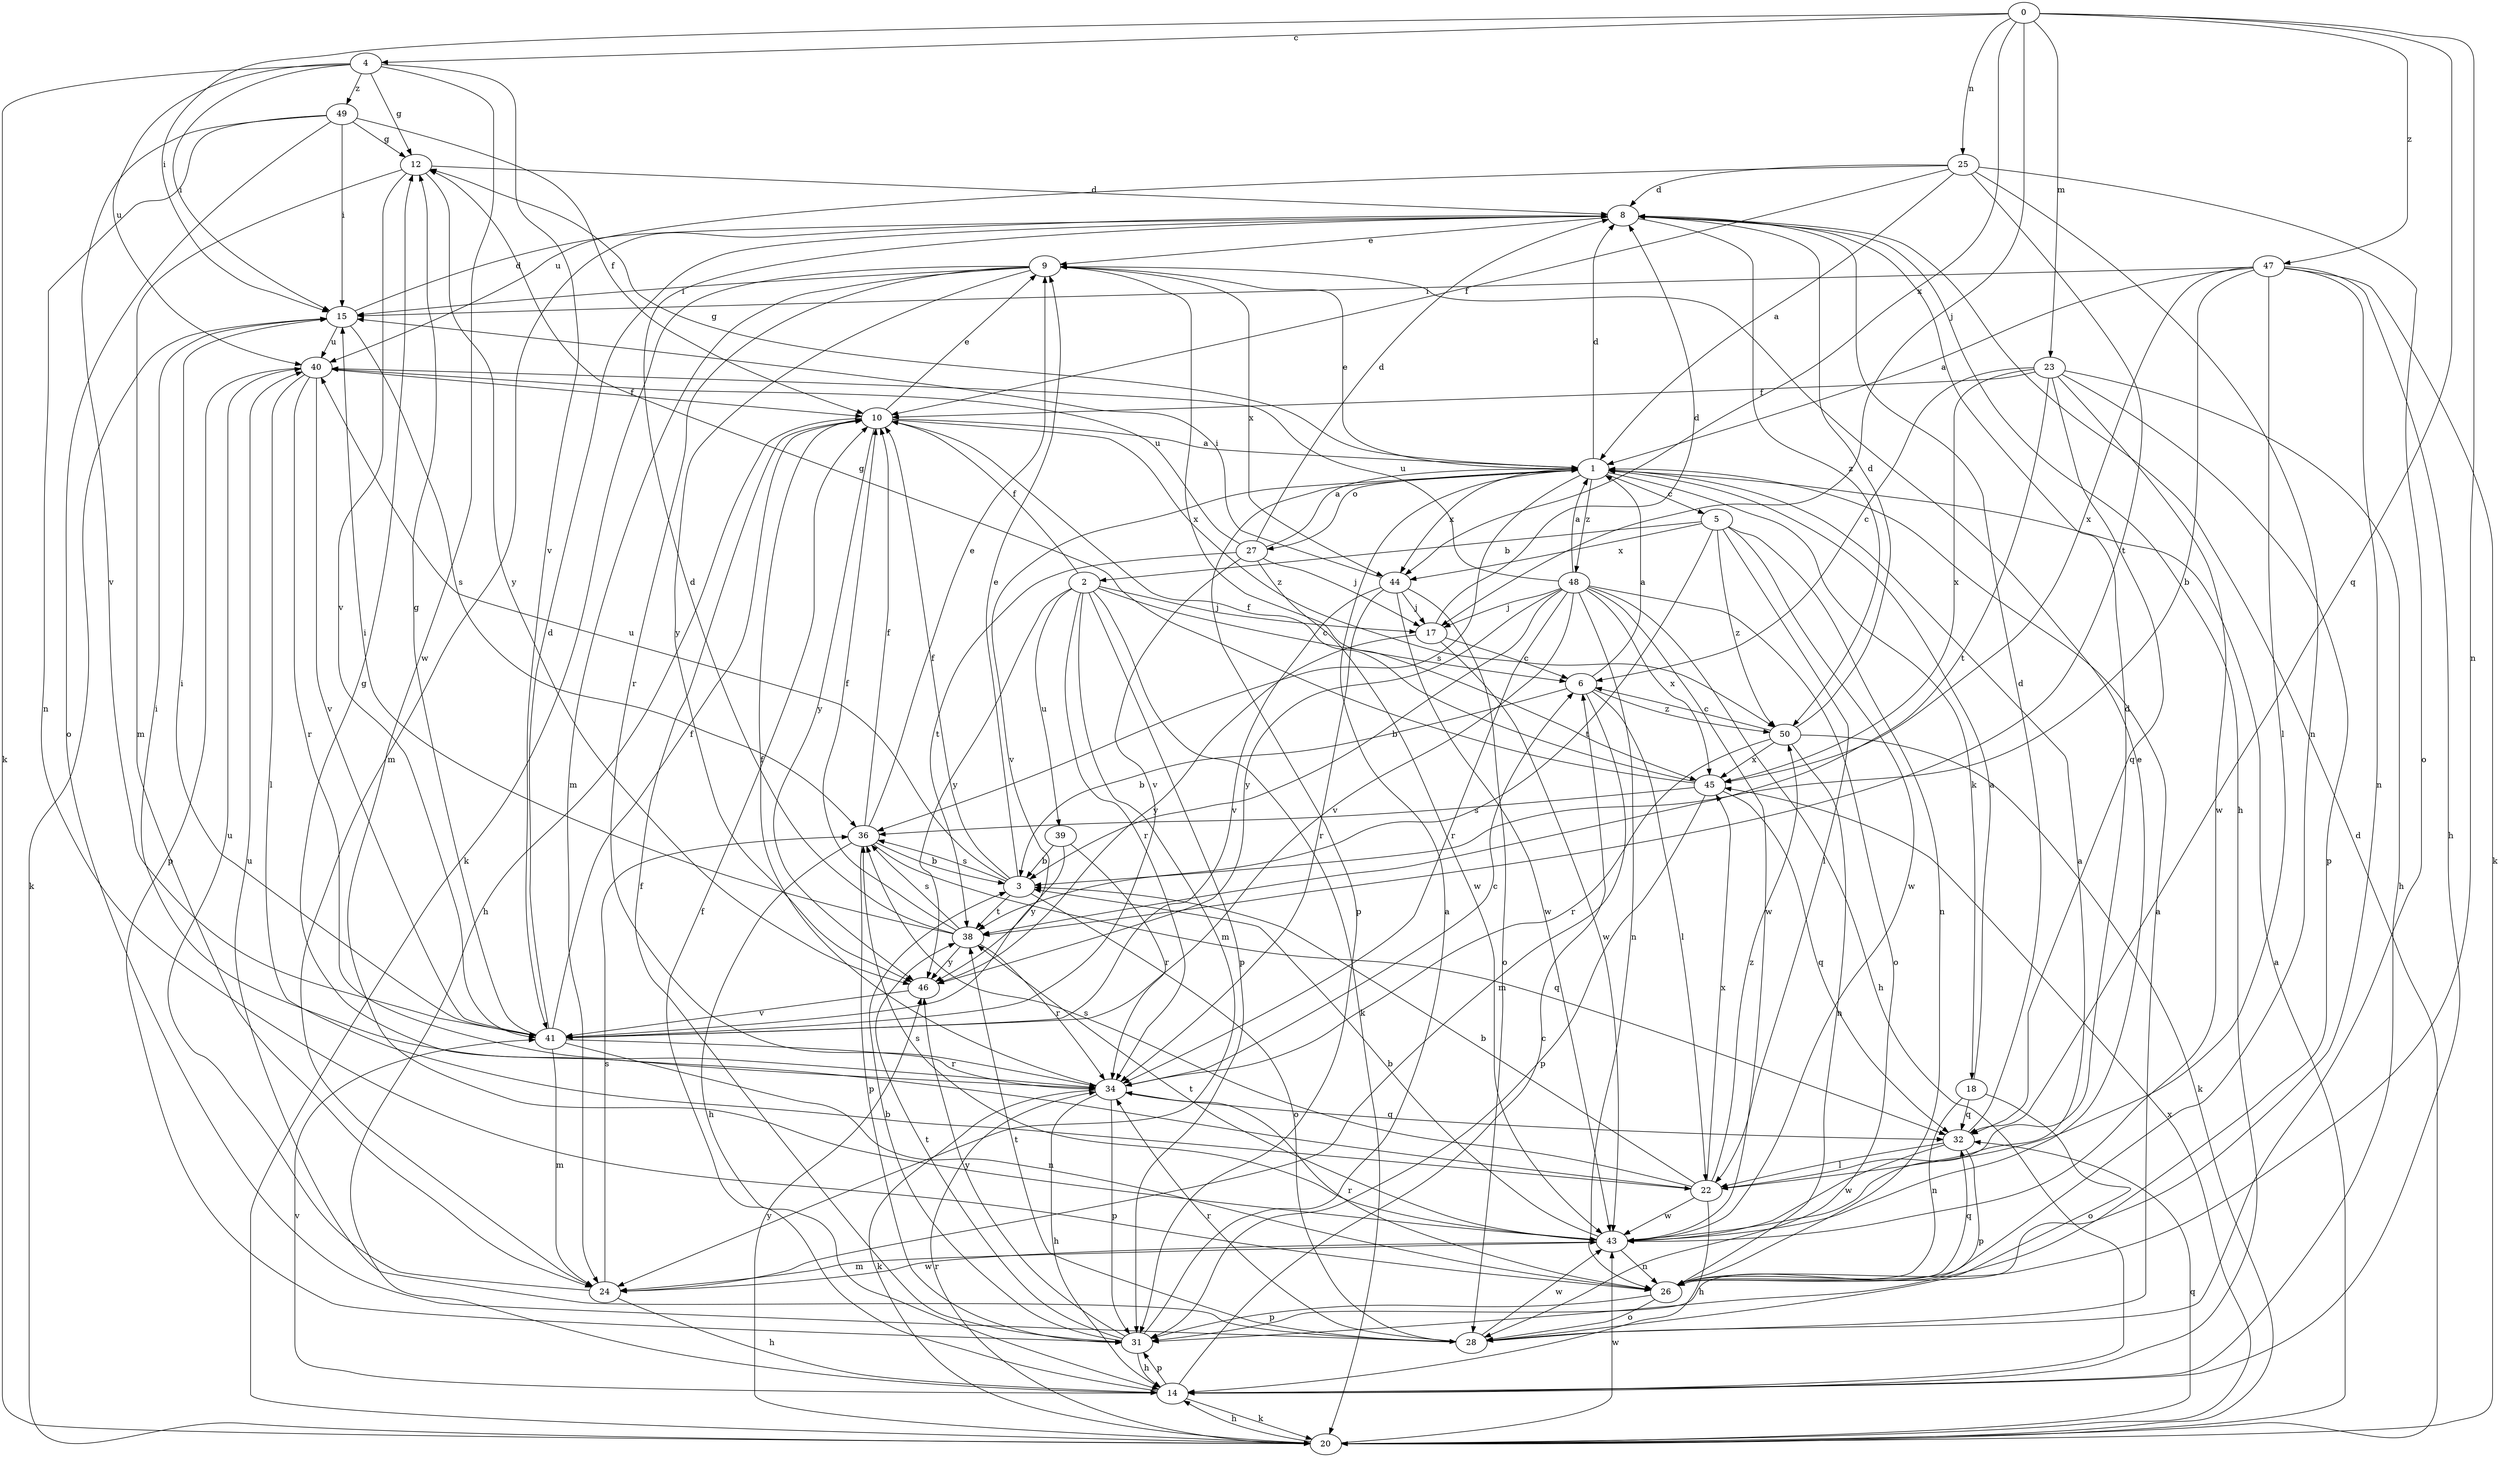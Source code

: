 strict digraph  {
0;
1;
2;
3;
4;
5;
6;
8;
9;
10;
12;
14;
15;
17;
18;
20;
22;
23;
24;
25;
26;
27;
28;
31;
32;
34;
36;
38;
39;
40;
41;
43;
44;
45;
46;
47;
48;
49;
50;
0 -> 4  [label=c];
0 -> 15  [label=i];
0 -> 17  [label=j];
0 -> 23  [label=m];
0 -> 25  [label=n];
0 -> 26  [label=n];
0 -> 32  [label=q];
0 -> 44  [label=x];
0 -> 47  [label=z];
1 -> 5  [label=c];
1 -> 8  [label=d];
1 -> 9  [label=e];
1 -> 12  [label=g];
1 -> 18  [label=k];
1 -> 27  [label=o];
1 -> 31  [label=p];
1 -> 36  [label=s];
1 -> 41  [label=v];
1 -> 44  [label=x];
1 -> 48  [label=z];
2 -> 6  [label=c];
2 -> 10  [label=f];
2 -> 17  [label=j];
2 -> 20  [label=k];
2 -> 24  [label=m];
2 -> 31  [label=p];
2 -> 34  [label=r];
2 -> 39  [label=u];
2 -> 46  [label=y];
3 -> 9  [label=e];
3 -> 10  [label=f];
3 -> 28  [label=o];
3 -> 36  [label=s];
3 -> 38  [label=t];
3 -> 40  [label=u];
4 -> 12  [label=g];
4 -> 15  [label=i];
4 -> 20  [label=k];
4 -> 40  [label=u];
4 -> 41  [label=v];
4 -> 43  [label=w];
4 -> 49  [label=z];
5 -> 2  [label=b];
5 -> 22  [label=l];
5 -> 26  [label=n];
5 -> 38  [label=t];
5 -> 43  [label=w];
5 -> 44  [label=x];
5 -> 50  [label=z];
6 -> 1  [label=a];
6 -> 3  [label=b];
6 -> 22  [label=l];
6 -> 24  [label=m];
6 -> 50  [label=z];
8 -> 9  [label=e];
8 -> 14  [label=h];
8 -> 24  [label=m];
8 -> 50  [label=z];
9 -> 15  [label=i];
9 -> 20  [label=k];
9 -> 24  [label=m];
9 -> 34  [label=r];
9 -> 44  [label=x];
9 -> 45  [label=x];
9 -> 46  [label=y];
10 -> 1  [label=a];
10 -> 9  [label=e];
10 -> 14  [label=h];
10 -> 46  [label=y];
10 -> 50  [label=z];
12 -> 8  [label=d];
12 -> 24  [label=m];
12 -> 41  [label=v];
12 -> 46  [label=y];
14 -> 6  [label=c];
14 -> 10  [label=f];
14 -> 20  [label=k];
14 -> 31  [label=p];
14 -> 41  [label=v];
15 -> 8  [label=d];
15 -> 20  [label=k];
15 -> 36  [label=s];
15 -> 40  [label=u];
17 -> 6  [label=c];
17 -> 8  [label=d];
17 -> 43  [label=w];
17 -> 46  [label=y];
18 -> 1  [label=a];
18 -> 26  [label=n];
18 -> 28  [label=o];
18 -> 32  [label=q];
20 -> 1  [label=a];
20 -> 8  [label=d];
20 -> 14  [label=h];
20 -> 32  [label=q];
20 -> 34  [label=r];
20 -> 43  [label=w];
20 -> 45  [label=x];
20 -> 46  [label=y];
22 -> 3  [label=b];
22 -> 8  [label=d];
22 -> 12  [label=g];
22 -> 14  [label=h];
22 -> 36  [label=s];
22 -> 43  [label=w];
22 -> 45  [label=x];
22 -> 50  [label=z];
23 -> 6  [label=c];
23 -> 10  [label=f];
23 -> 14  [label=h];
23 -> 31  [label=p];
23 -> 32  [label=q];
23 -> 38  [label=t];
23 -> 43  [label=w];
23 -> 45  [label=x];
24 -> 14  [label=h];
24 -> 36  [label=s];
24 -> 40  [label=u];
24 -> 43  [label=w];
25 -> 1  [label=a];
25 -> 8  [label=d];
25 -> 10  [label=f];
25 -> 26  [label=n];
25 -> 28  [label=o];
25 -> 38  [label=t];
25 -> 40  [label=u];
26 -> 28  [label=o];
26 -> 31  [label=p];
26 -> 32  [label=q];
26 -> 34  [label=r];
27 -> 1  [label=a];
27 -> 8  [label=d];
27 -> 17  [label=j];
27 -> 38  [label=t];
27 -> 40  [label=u];
27 -> 41  [label=v];
27 -> 43  [label=w];
28 -> 1  [label=a];
28 -> 34  [label=r];
28 -> 38  [label=t];
28 -> 40  [label=u];
28 -> 43  [label=w];
31 -> 1  [label=a];
31 -> 3  [label=b];
31 -> 10  [label=f];
31 -> 14  [label=h];
31 -> 38  [label=t];
31 -> 46  [label=y];
32 -> 8  [label=d];
32 -> 22  [label=l];
32 -> 31  [label=p];
32 -> 43  [label=w];
34 -> 6  [label=c];
34 -> 10  [label=f];
34 -> 14  [label=h];
34 -> 15  [label=i];
34 -> 20  [label=k];
34 -> 31  [label=p];
34 -> 32  [label=q];
36 -> 3  [label=b];
36 -> 9  [label=e];
36 -> 10  [label=f];
36 -> 14  [label=h];
36 -> 31  [label=p];
36 -> 32  [label=q];
38 -> 8  [label=d];
38 -> 10  [label=f];
38 -> 15  [label=i];
38 -> 34  [label=r];
38 -> 36  [label=s];
38 -> 46  [label=y];
39 -> 3  [label=b];
39 -> 34  [label=r];
39 -> 46  [label=y];
40 -> 10  [label=f];
40 -> 22  [label=l];
40 -> 31  [label=p];
40 -> 34  [label=r];
40 -> 41  [label=v];
41 -> 8  [label=d];
41 -> 10  [label=f];
41 -> 12  [label=g];
41 -> 15  [label=i];
41 -> 24  [label=m];
41 -> 26  [label=n];
41 -> 34  [label=r];
43 -> 1  [label=a];
43 -> 3  [label=b];
43 -> 9  [label=e];
43 -> 24  [label=m];
43 -> 26  [label=n];
43 -> 36  [label=s];
43 -> 38  [label=t];
44 -> 15  [label=i];
44 -> 17  [label=j];
44 -> 28  [label=o];
44 -> 34  [label=r];
44 -> 41  [label=v];
44 -> 43  [label=w];
45 -> 10  [label=f];
45 -> 12  [label=g];
45 -> 31  [label=p];
45 -> 32  [label=q];
45 -> 36  [label=s];
46 -> 41  [label=v];
47 -> 1  [label=a];
47 -> 3  [label=b];
47 -> 14  [label=h];
47 -> 15  [label=i];
47 -> 20  [label=k];
47 -> 22  [label=l];
47 -> 26  [label=n];
47 -> 45  [label=x];
48 -> 1  [label=a];
48 -> 3  [label=b];
48 -> 14  [label=h];
48 -> 17  [label=j];
48 -> 26  [label=n];
48 -> 28  [label=o];
48 -> 34  [label=r];
48 -> 40  [label=u];
48 -> 41  [label=v];
48 -> 43  [label=w];
48 -> 45  [label=x];
48 -> 46  [label=y];
49 -> 10  [label=f];
49 -> 12  [label=g];
49 -> 15  [label=i];
49 -> 26  [label=n];
49 -> 28  [label=o];
49 -> 41  [label=v];
50 -> 6  [label=c];
50 -> 8  [label=d];
50 -> 20  [label=k];
50 -> 26  [label=n];
50 -> 34  [label=r];
50 -> 45  [label=x];
}
